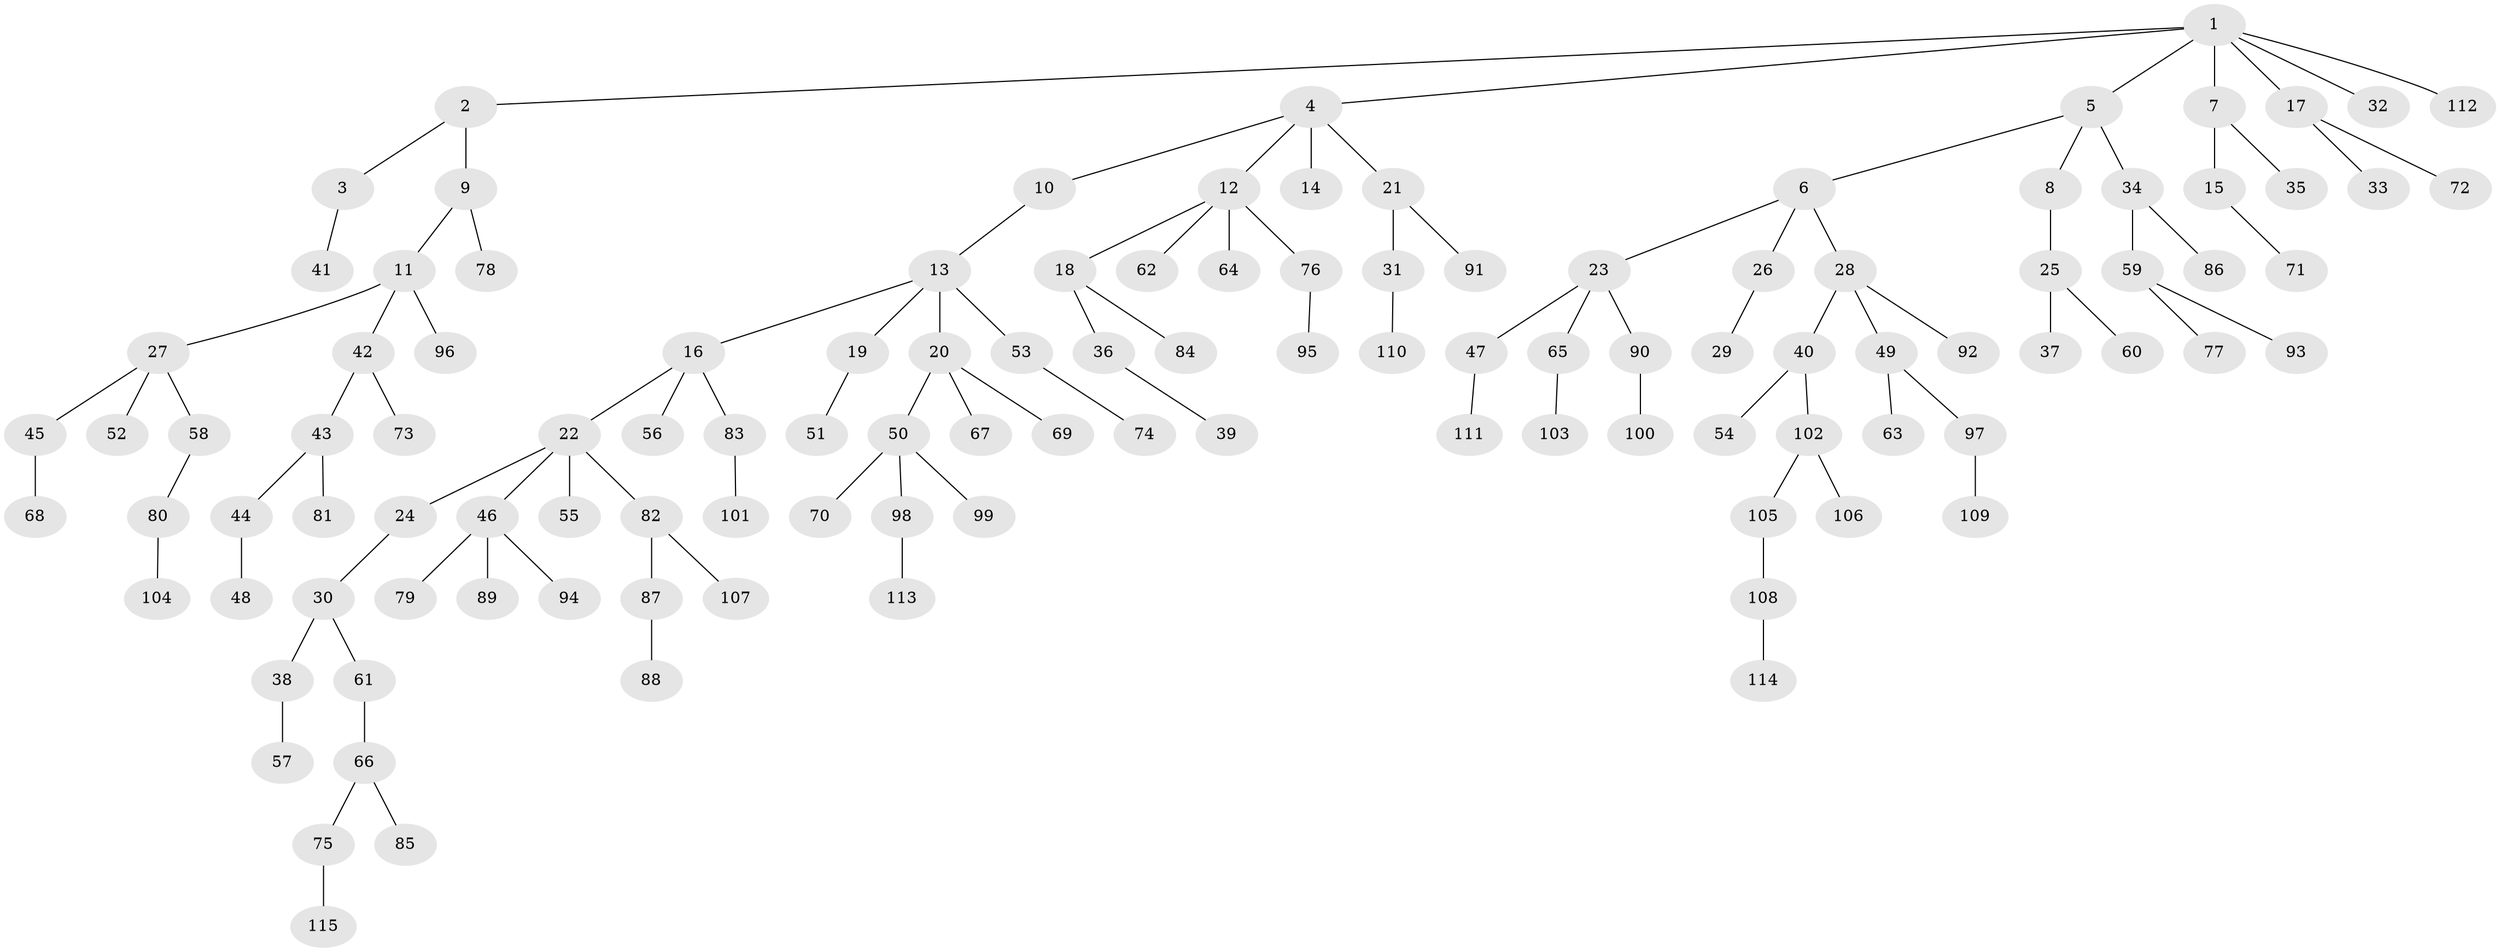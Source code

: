 // coarse degree distribution, {1: 0.6231884057971014, 2: 0.2463768115942029, 4: 0.028985507246376812, 5: 0.014492753623188406, 3: 0.028985507246376812, 13: 0.014492753623188406, 11: 0.014492753623188406, 10: 0.014492753623188406, 6: 0.014492753623188406}
// Generated by graph-tools (version 1.1) at 2025/55/03/04/25 21:55:55]
// undirected, 115 vertices, 114 edges
graph export_dot {
graph [start="1"]
  node [color=gray90,style=filled];
  1;
  2;
  3;
  4;
  5;
  6;
  7;
  8;
  9;
  10;
  11;
  12;
  13;
  14;
  15;
  16;
  17;
  18;
  19;
  20;
  21;
  22;
  23;
  24;
  25;
  26;
  27;
  28;
  29;
  30;
  31;
  32;
  33;
  34;
  35;
  36;
  37;
  38;
  39;
  40;
  41;
  42;
  43;
  44;
  45;
  46;
  47;
  48;
  49;
  50;
  51;
  52;
  53;
  54;
  55;
  56;
  57;
  58;
  59;
  60;
  61;
  62;
  63;
  64;
  65;
  66;
  67;
  68;
  69;
  70;
  71;
  72;
  73;
  74;
  75;
  76;
  77;
  78;
  79;
  80;
  81;
  82;
  83;
  84;
  85;
  86;
  87;
  88;
  89;
  90;
  91;
  92;
  93;
  94;
  95;
  96;
  97;
  98;
  99;
  100;
  101;
  102;
  103;
  104;
  105;
  106;
  107;
  108;
  109;
  110;
  111;
  112;
  113;
  114;
  115;
  1 -- 2;
  1 -- 4;
  1 -- 5;
  1 -- 7;
  1 -- 17;
  1 -- 32;
  1 -- 112;
  2 -- 3;
  2 -- 9;
  3 -- 41;
  4 -- 10;
  4 -- 12;
  4 -- 14;
  4 -- 21;
  5 -- 6;
  5 -- 8;
  5 -- 34;
  6 -- 23;
  6 -- 26;
  6 -- 28;
  7 -- 15;
  7 -- 35;
  8 -- 25;
  9 -- 11;
  9 -- 78;
  10 -- 13;
  11 -- 27;
  11 -- 42;
  11 -- 96;
  12 -- 18;
  12 -- 62;
  12 -- 64;
  12 -- 76;
  13 -- 16;
  13 -- 19;
  13 -- 20;
  13 -- 53;
  15 -- 71;
  16 -- 22;
  16 -- 56;
  16 -- 83;
  17 -- 33;
  17 -- 72;
  18 -- 36;
  18 -- 84;
  19 -- 51;
  20 -- 50;
  20 -- 67;
  20 -- 69;
  21 -- 31;
  21 -- 91;
  22 -- 24;
  22 -- 46;
  22 -- 55;
  22 -- 82;
  23 -- 47;
  23 -- 65;
  23 -- 90;
  24 -- 30;
  25 -- 37;
  25 -- 60;
  26 -- 29;
  27 -- 45;
  27 -- 52;
  27 -- 58;
  28 -- 40;
  28 -- 49;
  28 -- 92;
  30 -- 38;
  30 -- 61;
  31 -- 110;
  34 -- 59;
  34 -- 86;
  36 -- 39;
  38 -- 57;
  40 -- 54;
  40 -- 102;
  42 -- 43;
  42 -- 73;
  43 -- 44;
  43 -- 81;
  44 -- 48;
  45 -- 68;
  46 -- 79;
  46 -- 89;
  46 -- 94;
  47 -- 111;
  49 -- 63;
  49 -- 97;
  50 -- 70;
  50 -- 98;
  50 -- 99;
  53 -- 74;
  58 -- 80;
  59 -- 77;
  59 -- 93;
  61 -- 66;
  65 -- 103;
  66 -- 75;
  66 -- 85;
  75 -- 115;
  76 -- 95;
  80 -- 104;
  82 -- 87;
  82 -- 107;
  83 -- 101;
  87 -- 88;
  90 -- 100;
  97 -- 109;
  98 -- 113;
  102 -- 105;
  102 -- 106;
  105 -- 108;
  108 -- 114;
}
